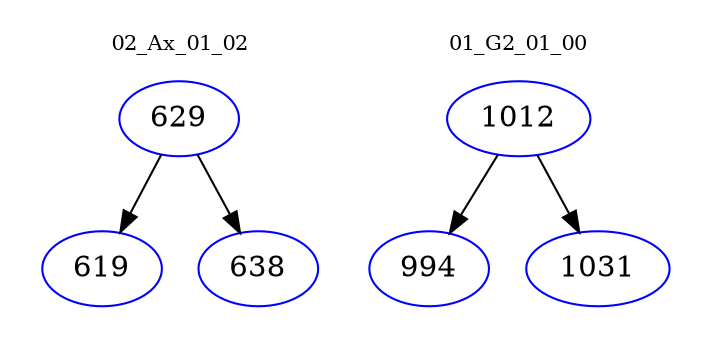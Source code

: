 digraph{
subgraph cluster_0 {
color = white
label = "02_Ax_01_02";
fontsize=10;
T0_629 [label="629", color="blue"]
T0_629 -> T0_619 [color="black"]
T0_619 [label="619", color="blue"]
T0_629 -> T0_638 [color="black"]
T0_638 [label="638", color="blue"]
}
subgraph cluster_1 {
color = white
label = "01_G2_01_00";
fontsize=10;
T1_1012 [label="1012", color="blue"]
T1_1012 -> T1_994 [color="black"]
T1_994 [label="994", color="blue"]
T1_1012 -> T1_1031 [color="black"]
T1_1031 [label="1031", color="blue"]
}
}
